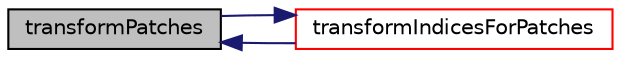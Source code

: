 digraph "transformPatches"
{
  bgcolor="transparent";
  edge [fontname="Helvetica",fontsize="10",labelfontname="Helvetica",labelfontsize="10"];
  node [fontname="Helvetica",fontsize="10",shape=record];
  rankdir="LR";
  Node1 [label="transformPatches",height=0.2,width=0.4,color="black", fillcolor="grey75", style="filled", fontcolor="black"];
  Node1 -> Node2 [dir="back",color="midnightblue",fontsize="10",style="solid",fontname="Helvetica"];
  Node2 [label="transformIndicesForPatches",height=0.2,width=0.4,color="red",URL="$a00948.html#aaeb707184c40773486e659fc31f007d4",tooltip="Access the all of the indices of the transform. "];
  Node2 -> Node1 [dir="back",color="midnightblue",fontsize="10",style="solid",fontname="Helvetica"];
}

